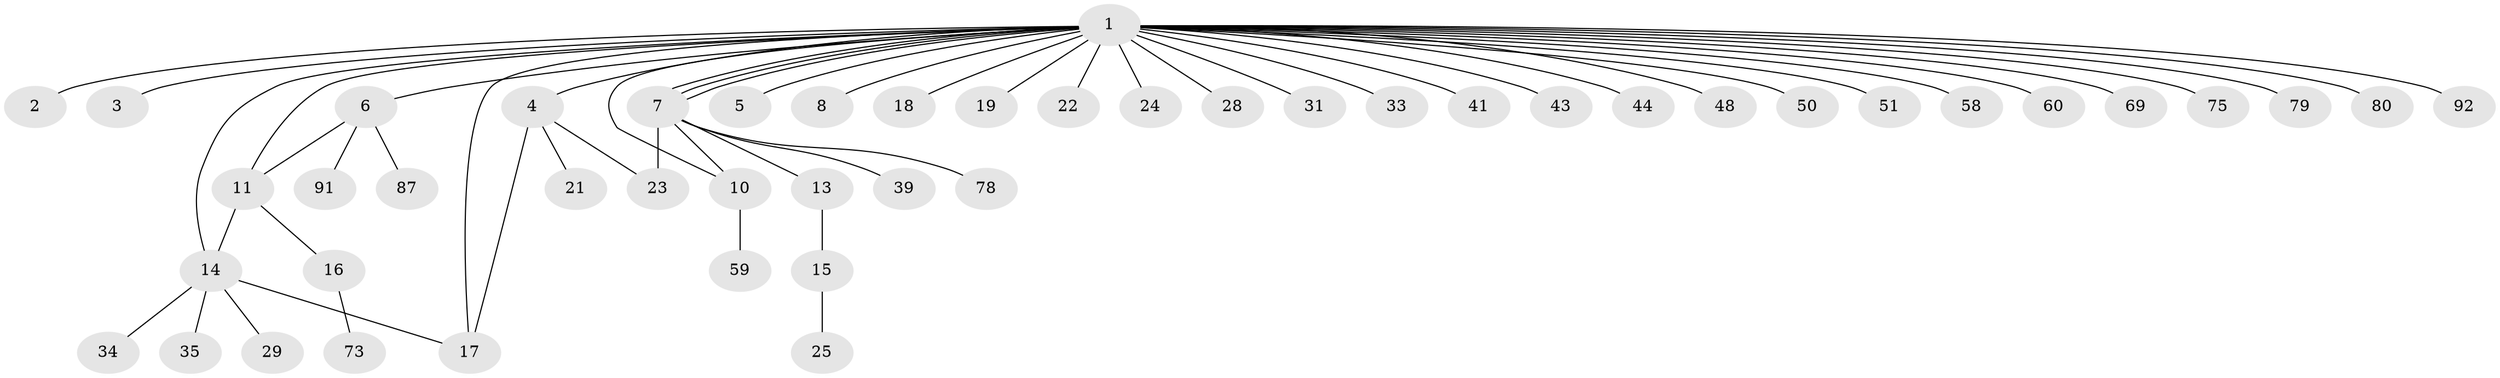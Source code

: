 // original degree distribution, {34: 0.010526315789473684, 1: 0.6526315789473685, 2: 0.15789473684210525, 6: 0.021052631578947368, 4: 0.031578947368421054, 7: 0.010526315789473684, 3: 0.07368421052631578, 5: 0.021052631578947368, 10: 0.010526315789473684, 8: 0.010526315789473684}
// Generated by graph-tools (version 1.1) at 2025/14/03/09/25 04:14:40]
// undirected, 47 vertices, 54 edges
graph export_dot {
graph [start="1"]
  node [color=gray90,style=filled];
  1;
  2;
  3 [super="+36"];
  4 [super="+20+32+38+9"];
  5;
  6;
  7 [super="+27"];
  8 [super="+45+56"];
  10;
  11 [super="+26+74"];
  13;
  14 [super="+37+52+46+61+84"];
  15 [super="+62"];
  16;
  17 [super="+53+30"];
  18;
  19;
  21 [super="+76+89+95"];
  22;
  23;
  24;
  25;
  28;
  29 [super="+57"];
  31;
  33 [super="+54"];
  34;
  35;
  39;
  41;
  43;
  44;
  48;
  50 [super="+94+71"];
  51;
  58;
  59;
  60;
  69;
  73;
  75;
  78;
  79;
  80;
  87;
  91;
  92;
  1 -- 2;
  1 -- 3;
  1 -- 4 [weight=2];
  1 -- 5;
  1 -- 6;
  1 -- 7;
  1 -- 7;
  1 -- 7;
  1 -- 8;
  1 -- 10;
  1 -- 18;
  1 -- 19;
  1 -- 22;
  1 -- 24;
  1 -- 28;
  1 -- 31;
  1 -- 33;
  1 -- 41;
  1 -- 43;
  1 -- 44;
  1 -- 48;
  1 -- 50;
  1 -- 51;
  1 -- 58;
  1 -- 60;
  1 -- 69;
  1 -- 75;
  1 -- 79;
  1 -- 80;
  1 -- 92;
  1 -- 11;
  1 -- 17;
  1 -- 14;
  4 -- 21;
  4 -- 23;
  4 -- 17;
  6 -- 11;
  6 -- 87;
  6 -- 91;
  7 -- 13;
  7 -- 23;
  7 -- 78;
  7 -- 10;
  7 -- 39;
  10 -- 59;
  11 -- 14;
  11 -- 16;
  13 -- 15;
  14 -- 17;
  14 -- 29;
  14 -- 34;
  14 -- 35;
  15 -- 25;
  16 -- 73;
}
